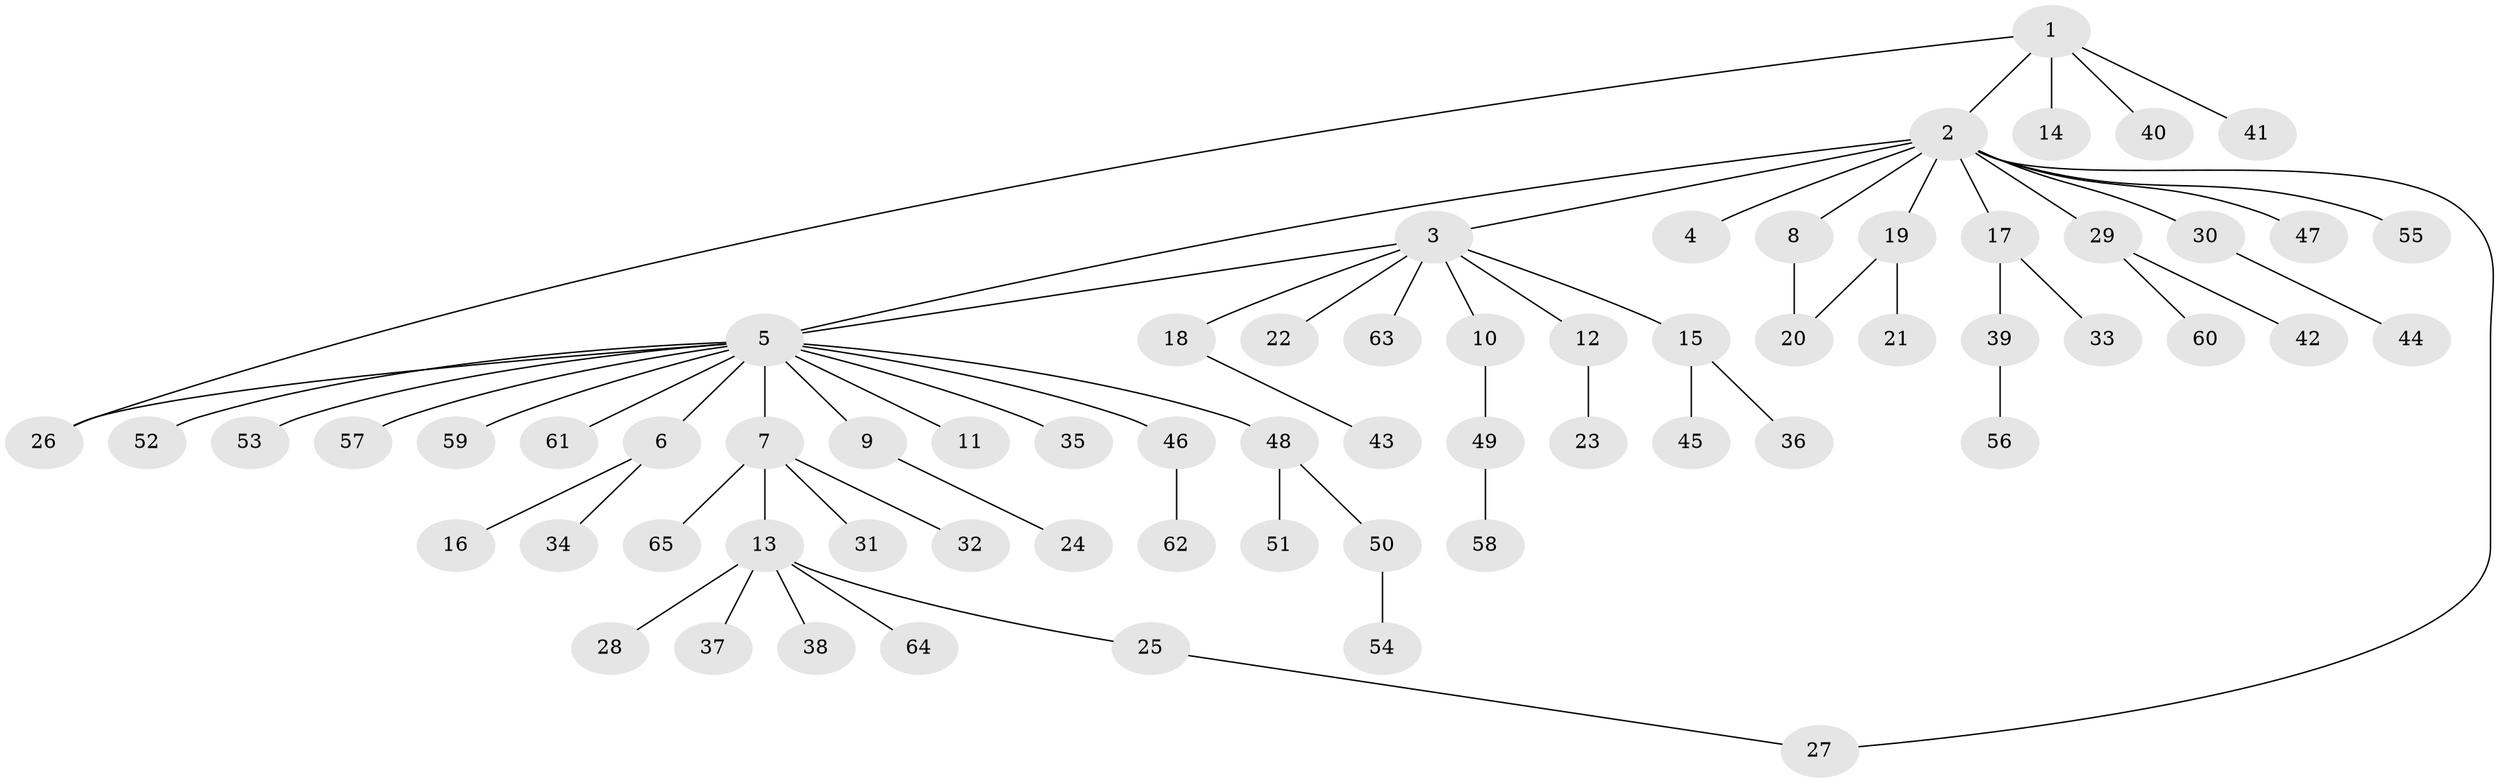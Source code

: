 // coarse degree distribution, {5: 0.041666666666666664, 17: 0.020833333333333332, 1: 0.7083333333333334, 14: 0.020833333333333332, 2: 0.125, 4: 0.020833333333333332, 3: 0.0625}
// Generated by graph-tools (version 1.1) at 2025/51/02/27/25 19:51:57]
// undirected, 65 vertices, 68 edges
graph export_dot {
graph [start="1"]
  node [color=gray90,style=filled];
  1;
  2;
  3;
  4;
  5;
  6;
  7;
  8;
  9;
  10;
  11;
  12;
  13;
  14;
  15;
  16;
  17;
  18;
  19;
  20;
  21;
  22;
  23;
  24;
  25;
  26;
  27;
  28;
  29;
  30;
  31;
  32;
  33;
  34;
  35;
  36;
  37;
  38;
  39;
  40;
  41;
  42;
  43;
  44;
  45;
  46;
  47;
  48;
  49;
  50;
  51;
  52;
  53;
  54;
  55;
  56;
  57;
  58;
  59;
  60;
  61;
  62;
  63;
  64;
  65;
  1 -- 2;
  1 -- 14;
  1 -- 26;
  1 -- 40;
  1 -- 41;
  2 -- 3;
  2 -- 4;
  2 -- 5;
  2 -- 8;
  2 -- 17;
  2 -- 19;
  2 -- 27;
  2 -- 29;
  2 -- 30;
  2 -- 47;
  2 -- 55;
  3 -- 5;
  3 -- 10;
  3 -- 12;
  3 -- 15;
  3 -- 18;
  3 -- 22;
  3 -- 63;
  5 -- 6;
  5 -- 7;
  5 -- 9;
  5 -- 11;
  5 -- 26;
  5 -- 35;
  5 -- 46;
  5 -- 48;
  5 -- 52;
  5 -- 53;
  5 -- 57;
  5 -- 59;
  5 -- 61;
  6 -- 16;
  6 -- 34;
  7 -- 13;
  7 -- 31;
  7 -- 32;
  7 -- 65;
  8 -- 20;
  9 -- 24;
  10 -- 49;
  12 -- 23;
  13 -- 25;
  13 -- 28;
  13 -- 37;
  13 -- 38;
  13 -- 64;
  15 -- 36;
  15 -- 45;
  17 -- 33;
  17 -- 39;
  18 -- 43;
  19 -- 20;
  19 -- 21;
  25 -- 27;
  29 -- 42;
  29 -- 60;
  30 -- 44;
  39 -- 56;
  46 -- 62;
  48 -- 50;
  48 -- 51;
  49 -- 58;
  50 -- 54;
}
